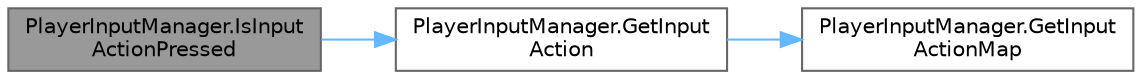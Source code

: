 digraph "PlayerInputManager.IsInputActionPressed"
{
 // LATEX_PDF_SIZE
  bgcolor="transparent";
  edge [fontname=Helvetica,fontsize=10,labelfontname=Helvetica,labelfontsize=10];
  node [fontname=Helvetica,fontsize=10,shape=box,height=0.2,width=0.4];
  rankdir="LR";
  Node1 [id="Node000001",label="PlayerInputManager.IsInput\lActionPressed",height=0.2,width=0.4,color="gray40", fillcolor="grey60", style="filled", fontcolor="black",tooltip="引数InputActionが押され続けているか"];
  Node1 -> Node2 [id="edge1_Node000001_Node000002",color="steelblue1",style="solid",tooltip=" "];
  Node2 [id="Node000002",label="PlayerInputManager.GetInput\lAction",height=0.2,width=0.4,color="grey40", fillcolor="white", style="filled",URL="$class_player_input_manager.html#a1620dacc8eae16b7f4b5c677936e224f",tooltip=" "];
  Node2 -> Node3 [id="edge2_Node000002_Node000003",color="steelblue1",style="solid",tooltip=" "];
  Node3 [id="Node000003",label="PlayerInputManager.GetInput\lActionMap",height=0.2,width=0.4,color="grey40", fillcolor="white", style="filled",URL="$class_player_input_manager.html#ad6f7b4ae1de5204e6e682b1094014069",tooltip="引数InputActionMapを取得"];
}
